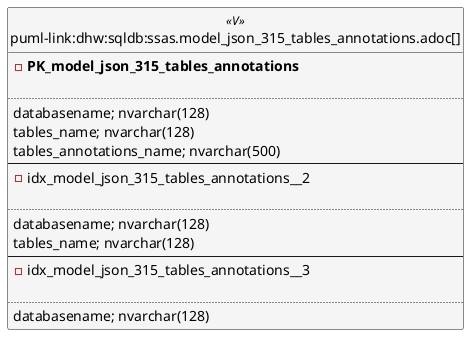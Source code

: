 @startuml
left to right direction
'top to bottom direction
hide circle
'avoide "." issues:
set namespaceSeparator none


skinparam class {
  BackgroundColor White
  BackgroundColor<<FN>> Yellow
  BackgroundColor<<FS>> Yellow
  BackgroundColor<<FT>> LightGray
  BackgroundColor<<IF>> Yellow
  BackgroundColor<<IS>> Yellow
  BackgroundColor<<P>> Aqua
  BackgroundColor<<PC>> Aqua
  BackgroundColor<<SN>> Yellow
  BackgroundColor<<SO>> SlateBlue
  BackgroundColor<<TF>> LightGray
  BackgroundColor<<TR>> Tomato
  BackgroundColor<<U>> White
  BackgroundColor<<V>> WhiteSmoke
  BackgroundColor<<X>> Aqua
  BackgroundColor<<external>> AliceBlue
}


entity "puml-link:dhw:sqldb:ssas.model_json_315_tables_annotations.adoc[]" as ssas.model_json_315_tables_annotations << V >> {
- **PK_model_json_315_tables_annotations**

..
databasename; nvarchar(128)
tables_name; nvarchar(128)
tables_annotations_name; nvarchar(500)
--
- idx_model_json_315_tables_annotations__2

..
databasename; nvarchar(128)
tables_name; nvarchar(128)
--
- idx_model_json_315_tables_annotations__3

..
databasename; nvarchar(128)
}


@enduml


